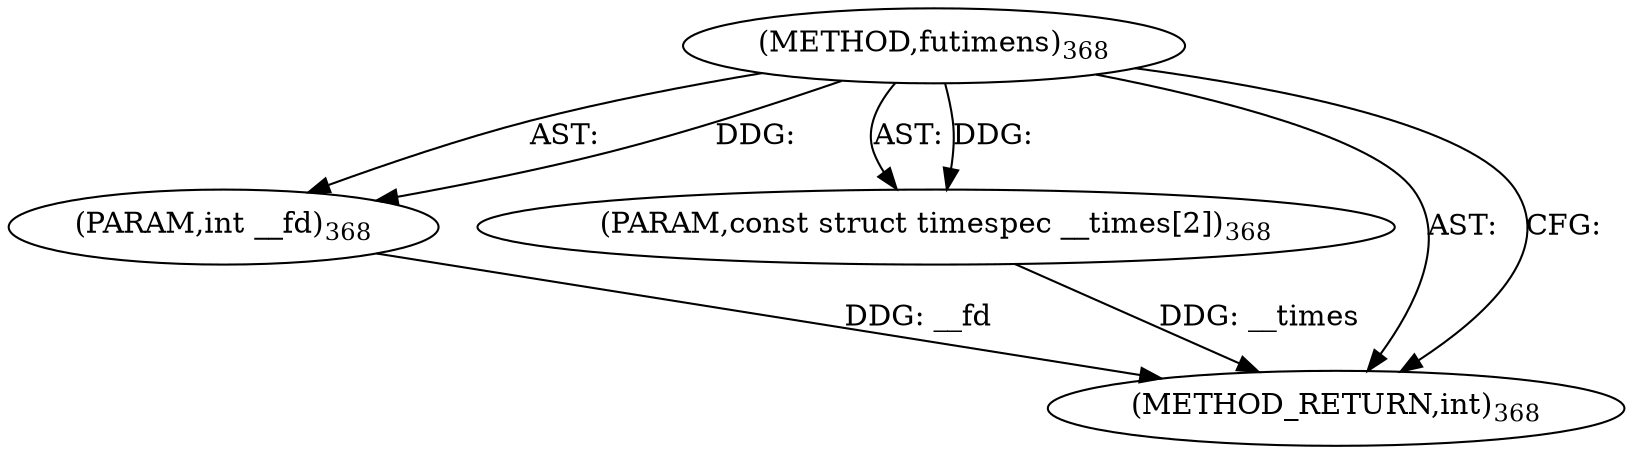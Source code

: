 digraph "futimens" {  
"33510" [label = <(METHOD,futimens)<SUB>368</SUB>> ]
"33511" [label = <(PARAM,int __fd)<SUB>368</SUB>> ]
"33512" [label = <(PARAM,const struct timespec __times[2])<SUB>368</SUB>> ]
"33513" [label = <(METHOD_RETURN,int)<SUB>368</SUB>> ]
  "33510" -> "33511"  [ label = "AST: "] 
  "33510" -> "33512"  [ label = "AST: "] 
  "33510" -> "33513"  [ label = "AST: "] 
  "33510" -> "33513"  [ label = "CFG: "] 
  "33511" -> "33513"  [ label = "DDG: __fd"] 
  "33512" -> "33513"  [ label = "DDG: __times"] 
  "33510" -> "33511"  [ label = "DDG: "] 
  "33510" -> "33512"  [ label = "DDG: "] 
}
